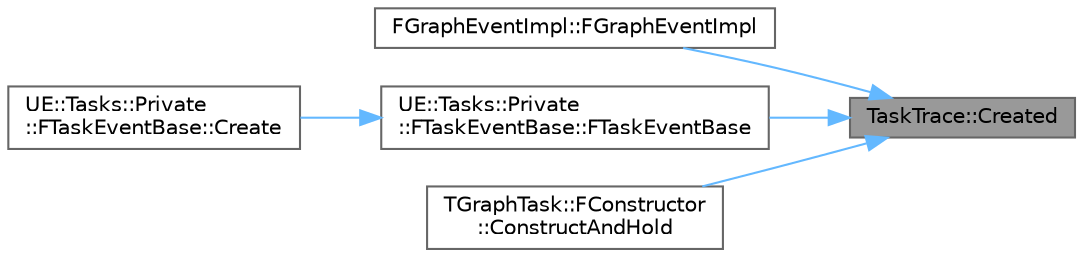 digraph "TaskTrace::Created"
{
 // INTERACTIVE_SVG=YES
 // LATEX_PDF_SIZE
  bgcolor="transparent";
  edge [fontname=Helvetica,fontsize=10,labelfontname=Helvetica,labelfontsize=10];
  node [fontname=Helvetica,fontsize=10,shape=box,height=0.2,width=0.4];
  rankdir="RL";
  Node1 [id="Node000001",label="TaskTrace::Created",height=0.2,width=0.4,color="gray40", fillcolor="grey60", style="filled", fontcolor="black",tooltip=" "];
  Node1 -> Node2 [id="edge1_Node000001_Node000002",dir="back",color="steelblue1",style="solid",tooltip=" "];
  Node2 [id="Node000002",label="FGraphEventImpl::FGraphEventImpl",height=0.2,width=0.4,color="grey40", fillcolor="white", style="filled",URL="$de/dcf/classFGraphEventImpl.html#a25d33d619e27dda363042c1444f15f2c",tooltip=" "];
  Node1 -> Node3 [id="edge2_Node000001_Node000003",dir="back",color="steelblue1",style="solid",tooltip=" "];
  Node3 [id="Node000003",label="UE::Tasks::Private\l::FTaskEventBase::FTaskEventBase",height=0.2,width=0.4,color="grey40", fillcolor="white", style="filled",URL="$dd/db5/classUE_1_1Tasks_1_1Private_1_1FTaskEventBase.html#a41909edd343024dc389a6484e85e9df8",tooltip=" "];
  Node3 -> Node4 [id="edge3_Node000003_Node000004",dir="back",color="steelblue1",style="solid",tooltip=" "];
  Node4 [id="Node000004",label="UE::Tasks::Private\l::FTaskEventBase::Create",height=0.2,width=0.4,color="grey40", fillcolor="white", style="filled",URL="$dd/db5/classUE_1_1Tasks_1_1Private_1_1FTaskEventBase.html#aadee52507c68e954ad773de1d00d2d7d",tooltip=" "];
  Node1 -> Node5 [id="edge4_Node000001_Node000005",dir="back",color="steelblue1",style="solid",tooltip=" "];
  Node5 [id="Node000005",label="TGraphTask::FConstructor\l::ConstructAndHold",height=0.2,width=0.4,color="grey40", fillcolor="white", style="filled",URL="$da/d12/classTGraphTask_1_1FConstructor.html#a34752c1d6ac4e96e698e339f6731640a",tooltip="Constructs a task and holds it for later dispatch by calling Unlock."];
}
